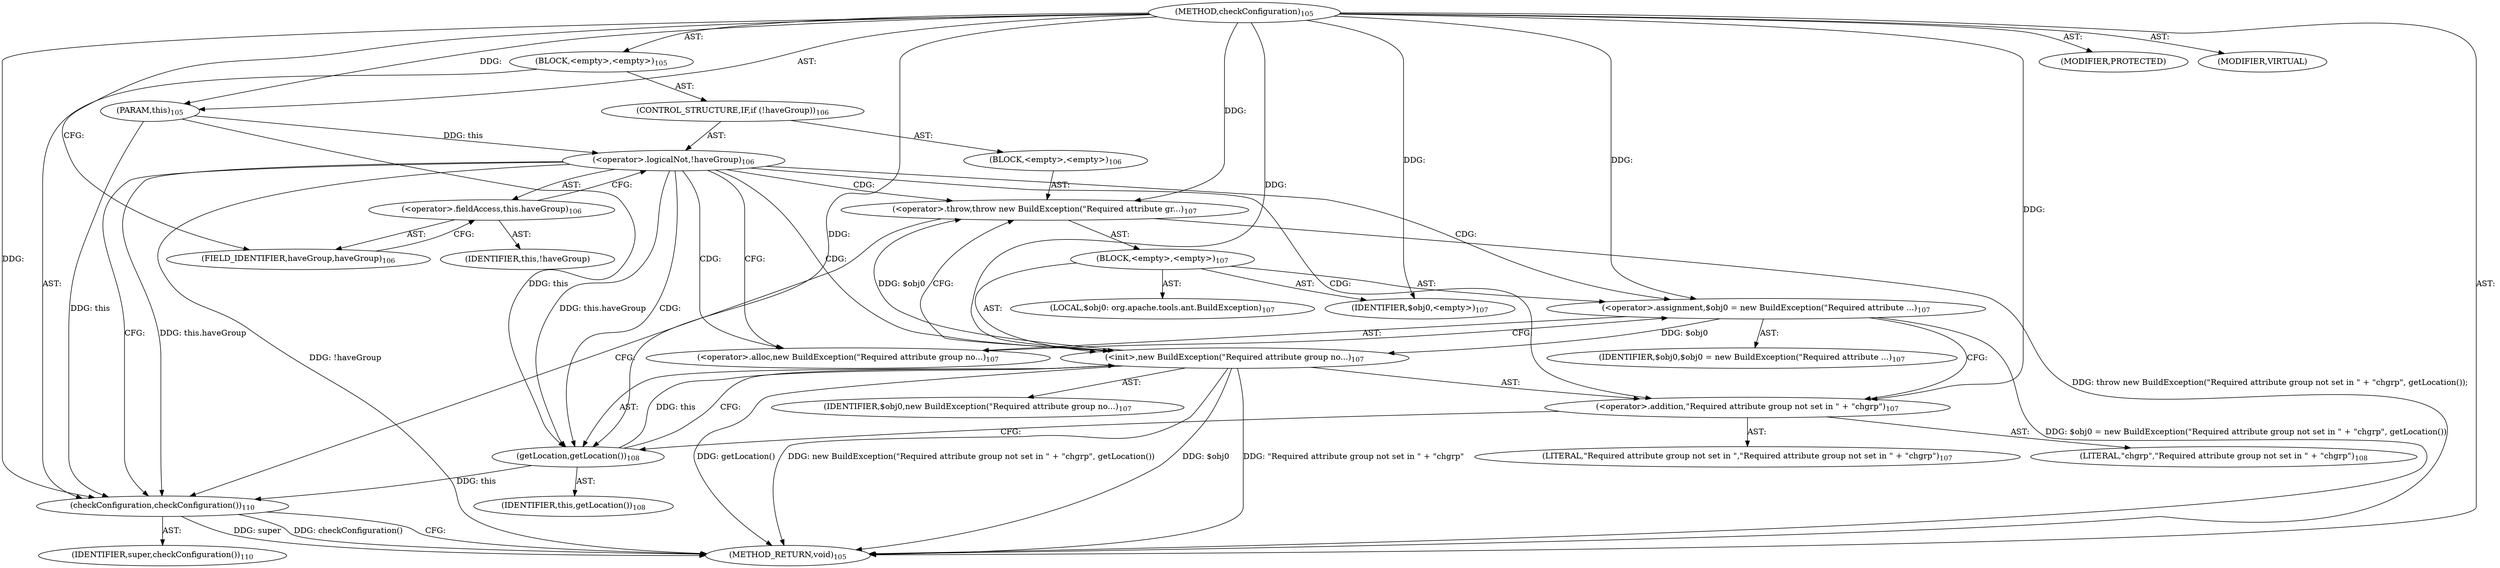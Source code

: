 digraph "checkConfiguration" {  
"111669149698" [label = <(METHOD,checkConfiguration)<SUB>105</SUB>> ]
"115964116993" [label = <(PARAM,this)<SUB>105</SUB>> ]
"25769803778" [label = <(BLOCK,&lt;empty&gt;,&lt;empty&gt;)<SUB>105</SUB>> ]
"47244640256" [label = <(CONTROL_STRUCTURE,IF,if (!haveGroup))<SUB>106</SUB>> ]
"30064771079" [label = <(&lt;operator&gt;.logicalNot,!haveGroup)<SUB>106</SUB>> ]
"30064771080" [label = <(&lt;operator&gt;.fieldAccess,this.haveGroup)<SUB>106</SUB>> ]
"68719476744" [label = <(IDENTIFIER,this,!haveGroup)> ]
"55834574850" [label = <(FIELD_IDENTIFIER,haveGroup,haveGroup)<SUB>106</SUB>> ]
"25769803779" [label = <(BLOCK,&lt;empty&gt;,&lt;empty&gt;)<SUB>106</SUB>> ]
"30064771081" [label = <(&lt;operator&gt;.throw,throw new BuildException(&quot;Required attribute gr...)<SUB>107</SUB>> ]
"25769803780" [label = <(BLOCK,&lt;empty&gt;,&lt;empty&gt;)<SUB>107</SUB>> ]
"94489280512" [label = <(LOCAL,$obj0: org.apache.tools.ant.BuildException)<SUB>107</SUB>> ]
"30064771082" [label = <(&lt;operator&gt;.assignment,$obj0 = new BuildException(&quot;Required attribute ...)<SUB>107</SUB>> ]
"68719476745" [label = <(IDENTIFIER,$obj0,$obj0 = new BuildException(&quot;Required attribute ...)<SUB>107</SUB>> ]
"30064771083" [label = <(&lt;operator&gt;.alloc,new BuildException(&quot;Required attribute group no...)<SUB>107</SUB>> ]
"30064771084" [label = <(&lt;init&gt;,new BuildException(&quot;Required attribute group no...)<SUB>107</SUB>> ]
"68719476746" [label = <(IDENTIFIER,$obj0,new BuildException(&quot;Required attribute group no...)<SUB>107</SUB>> ]
"30064771085" [label = <(&lt;operator&gt;.addition,&quot;Required attribute group not set in &quot; + &quot;chgrp&quot;)<SUB>107</SUB>> ]
"90194313219" [label = <(LITERAL,&quot;Required attribute group not set in &quot;,&quot;Required attribute group not set in &quot; + &quot;chgrp&quot;)<SUB>107</SUB>> ]
"90194313220" [label = <(LITERAL,&quot;chgrp&quot;,&quot;Required attribute group not set in &quot; + &quot;chgrp&quot;)<SUB>108</SUB>> ]
"30064771086" [label = <(getLocation,getLocation())<SUB>108</SUB>> ]
"68719476737" [label = <(IDENTIFIER,this,getLocation())<SUB>108</SUB>> ]
"68719476747" [label = <(IDENTIFIER,$obj0,&lt;empty&gt;)<SUB>107</SUB>> ]
"30064771087" [label = <(checkConfiguration,checkConfiguration())<SUB>110</SUB>> ]
"68719476748" [label = <(IDENTIFIER,super,checkConfiguration())<SUB>110</SUB>> ]
"133143986181" [label = <(MODIFIER,PROTECTED)> ]
"133143986182" [label = <(MODIFIER,VIRTUAL)> ]
"128849018882" [label = <(METHOD_RETURN,void)<SUB>105</SUB>> ]
  "111669149698" -> "115964116993"  [ label = "AST: "] 
  "111669149698" -> "25769803778"  [ label = "AST: "] 
  "111669149698" -> "133143986181"  [ label = "AST: "] 
  "111669149698" -> "133143986182"  [ label = "AST: "] 
  "111669149698" -> "128849018882"  [ label = "AST: "] 
  "25769803778" -> "47244640256"  [ label = "AST: "] 
  "25769803778" -> "30064771087"  [ label = "AST: "] 
  "47244640256" -> "30064771079"  [ label = "AST: "] 
  "47244640256" -> "25769803779"  [ label = "AST: "] 
  "30064771079" -> "30064771080"  [ label = "AST: "] 
  "30064771080" -> "68719476744"  [ label = "AST: "] 
  "30064771080" -> "55834574850"  [ label = "AST: "] 
  "25769803779" -> "30064771081"  [ label = "AST: "] 
  "30064771081" -> "25769803780"  [ label = "AST: "] 
  "25769803780" -> "94489280512"  [ label = "AST: "] 
  "25769803780" -> "30064771082"  [ label = "AST: "] 
  "25769803780" -> "30064771084"  [ label = "AST: "] 
  "25769803780" -> "68719476747"  [ label = "AST: "] 
  "30064771082" -> "68719476745"  [ label = "AST: "] 
  "30064771082" -> "30064771083"  [ label = "AST: "] 
  "30064771084" -> "68719476746"  [ label = "AST: "] 
  "30064771084" -> "30064771085"  [ label = "AST: "] 
  "30064771084" -> "30064771086"  [ label = "AST: "] 
  "30064771085" -> "90194313219"  [ label = "AST: "] 
  "30064771085" -> "90194313220"  [ label = "AST: "] 
  "30064771086" -> "68719476737"  [ label = "AST: "] 
  "30064771087" -> "68719476748"  [ label = "AST: "] 
  "30064771087" -> "128849018882"  [ label = "CFG: "] 
  "30064771079" -> "30064771083"  [ label = "CFG: "] 
  "30064771079" -> "30064771087"  [ label = "CFG: "] 
  "30064771080" -> "30064771079"  [ label = "CFG: "] 
  "30064771081" -> "30064771087"  [ label = "CFG: "] 
  "55834574850" -> "30064771080"  [ label = "CFG: "] 
  "30064771082" -> "30064771085"  [ label = "CFG: "] 
  "30064771084" -> "30064771081"  [ label = "CFG: "] 
  "30064771083" -> "30064771082"  [ label = "CFG: "] 
  "30064771085" -> "30064771086"  [ label = "CFG: "] 
  "30064771086" -> "30064771084"  [ label = "CFG: "] 
  "111669149698" -> "55834574850"  [ label = "CFG: "] 
  "30064771079" -> "128849018882"  [ label = "DDG: !haveGroup"] 
  "30064771082" -> "128849018882"  [ label = "DDG: $obj0 = new BuildException(&quot;Required attribute group not set in &quot; + &quot;chgrp&quot;, getLocation())"] 
  "30064771084" -> "128849018882"  [ label = "DDG: $obj0"] 
  "30064771084" -> "128849018882"  [ label = "DDG: &quot;Required attribute group not set in &quot; + &quot;chgrp&quot;"] 
  "30064771084" -> "128849018882"  [ label = "DDG: getLocation()"] 
  "30064771084" -> "128849018882"  [ label = "DDG: new BuildException(&quot;Required attribute group not set in &quot; + &quot;chgrp&quot;, getLocation())"] 
  "30064771081" -> "128849018882"  [ label = "DDG: throw new BuildException(&quot;Required attribute group not set in &quot; + &quot;chgrp&quot;, getLocation());"] 
  "30064771087" -> "128849018882"  [ label = "DDG: super"] 
  "30064771087" -> "128849018882"  [ label = "DDG: checkConfiguration()"] 
  "111669149698" -> "115964116993"  [ label = "DDG: "] 
  "115964116993" -> "30064771087"  [ label = "DDG: this"] 
  "30064771079" -> "30064771087"  [ label = "DDG: this.haveGroup"] 
  "30064771086" -> "30064771087"  [ label = "DDG: this"] 
  "111669149698" -> "30064771087"  [ label = "DDG: "] 
  "115964116993" -> "30064771079"  [ label = "DDG: this"] 
  "30064771084" -> "30064771081"  [ label = "DDG: $obj0"] 
  "111669149698" -> "30064771081"  [ label = "DDG: "] 
  "111669149698" -> "30064771082"  [ label = "DDG: "] 
  "111669149698" -> "68719476747"  [ label = "DDG: "] 
  "30064771082" -> "30064771084"  [ label = "DDG: $obj0"] 
  "111669149698" -> "30064771084"  [ label = "DDG: "] 
  "30064771086" -> "30064771084"  [ label = "DDG: this"] 
  "111669149698" -> "30064771085"  [ label = "DDG: "] 
  "115964116993" -> "30064771086"  [ label = "DDG: this"] 
  "30064771079" -> "30064771086"  [ label = "DDG: this.haveGroup"] 
  "111669149698" -> "30064771086"  [ label = "DDG: "] 
  "30064771079" -> "30064771084"  [ label = "CDG: "] 
  "30064771079" -> "30064771083"  [ label = "CDG: "] 
  "30064771079" -> "30064771086"  [ label = "CDG: "] 
  "30064771079" -> "30064771085"  [ label = "CDG: "] 
  "30064771079" -> "30064771082"  [ label = "CDG: "] 
  "30064771079" -> "30064771081"  [ label = "CDG: "] 
}
